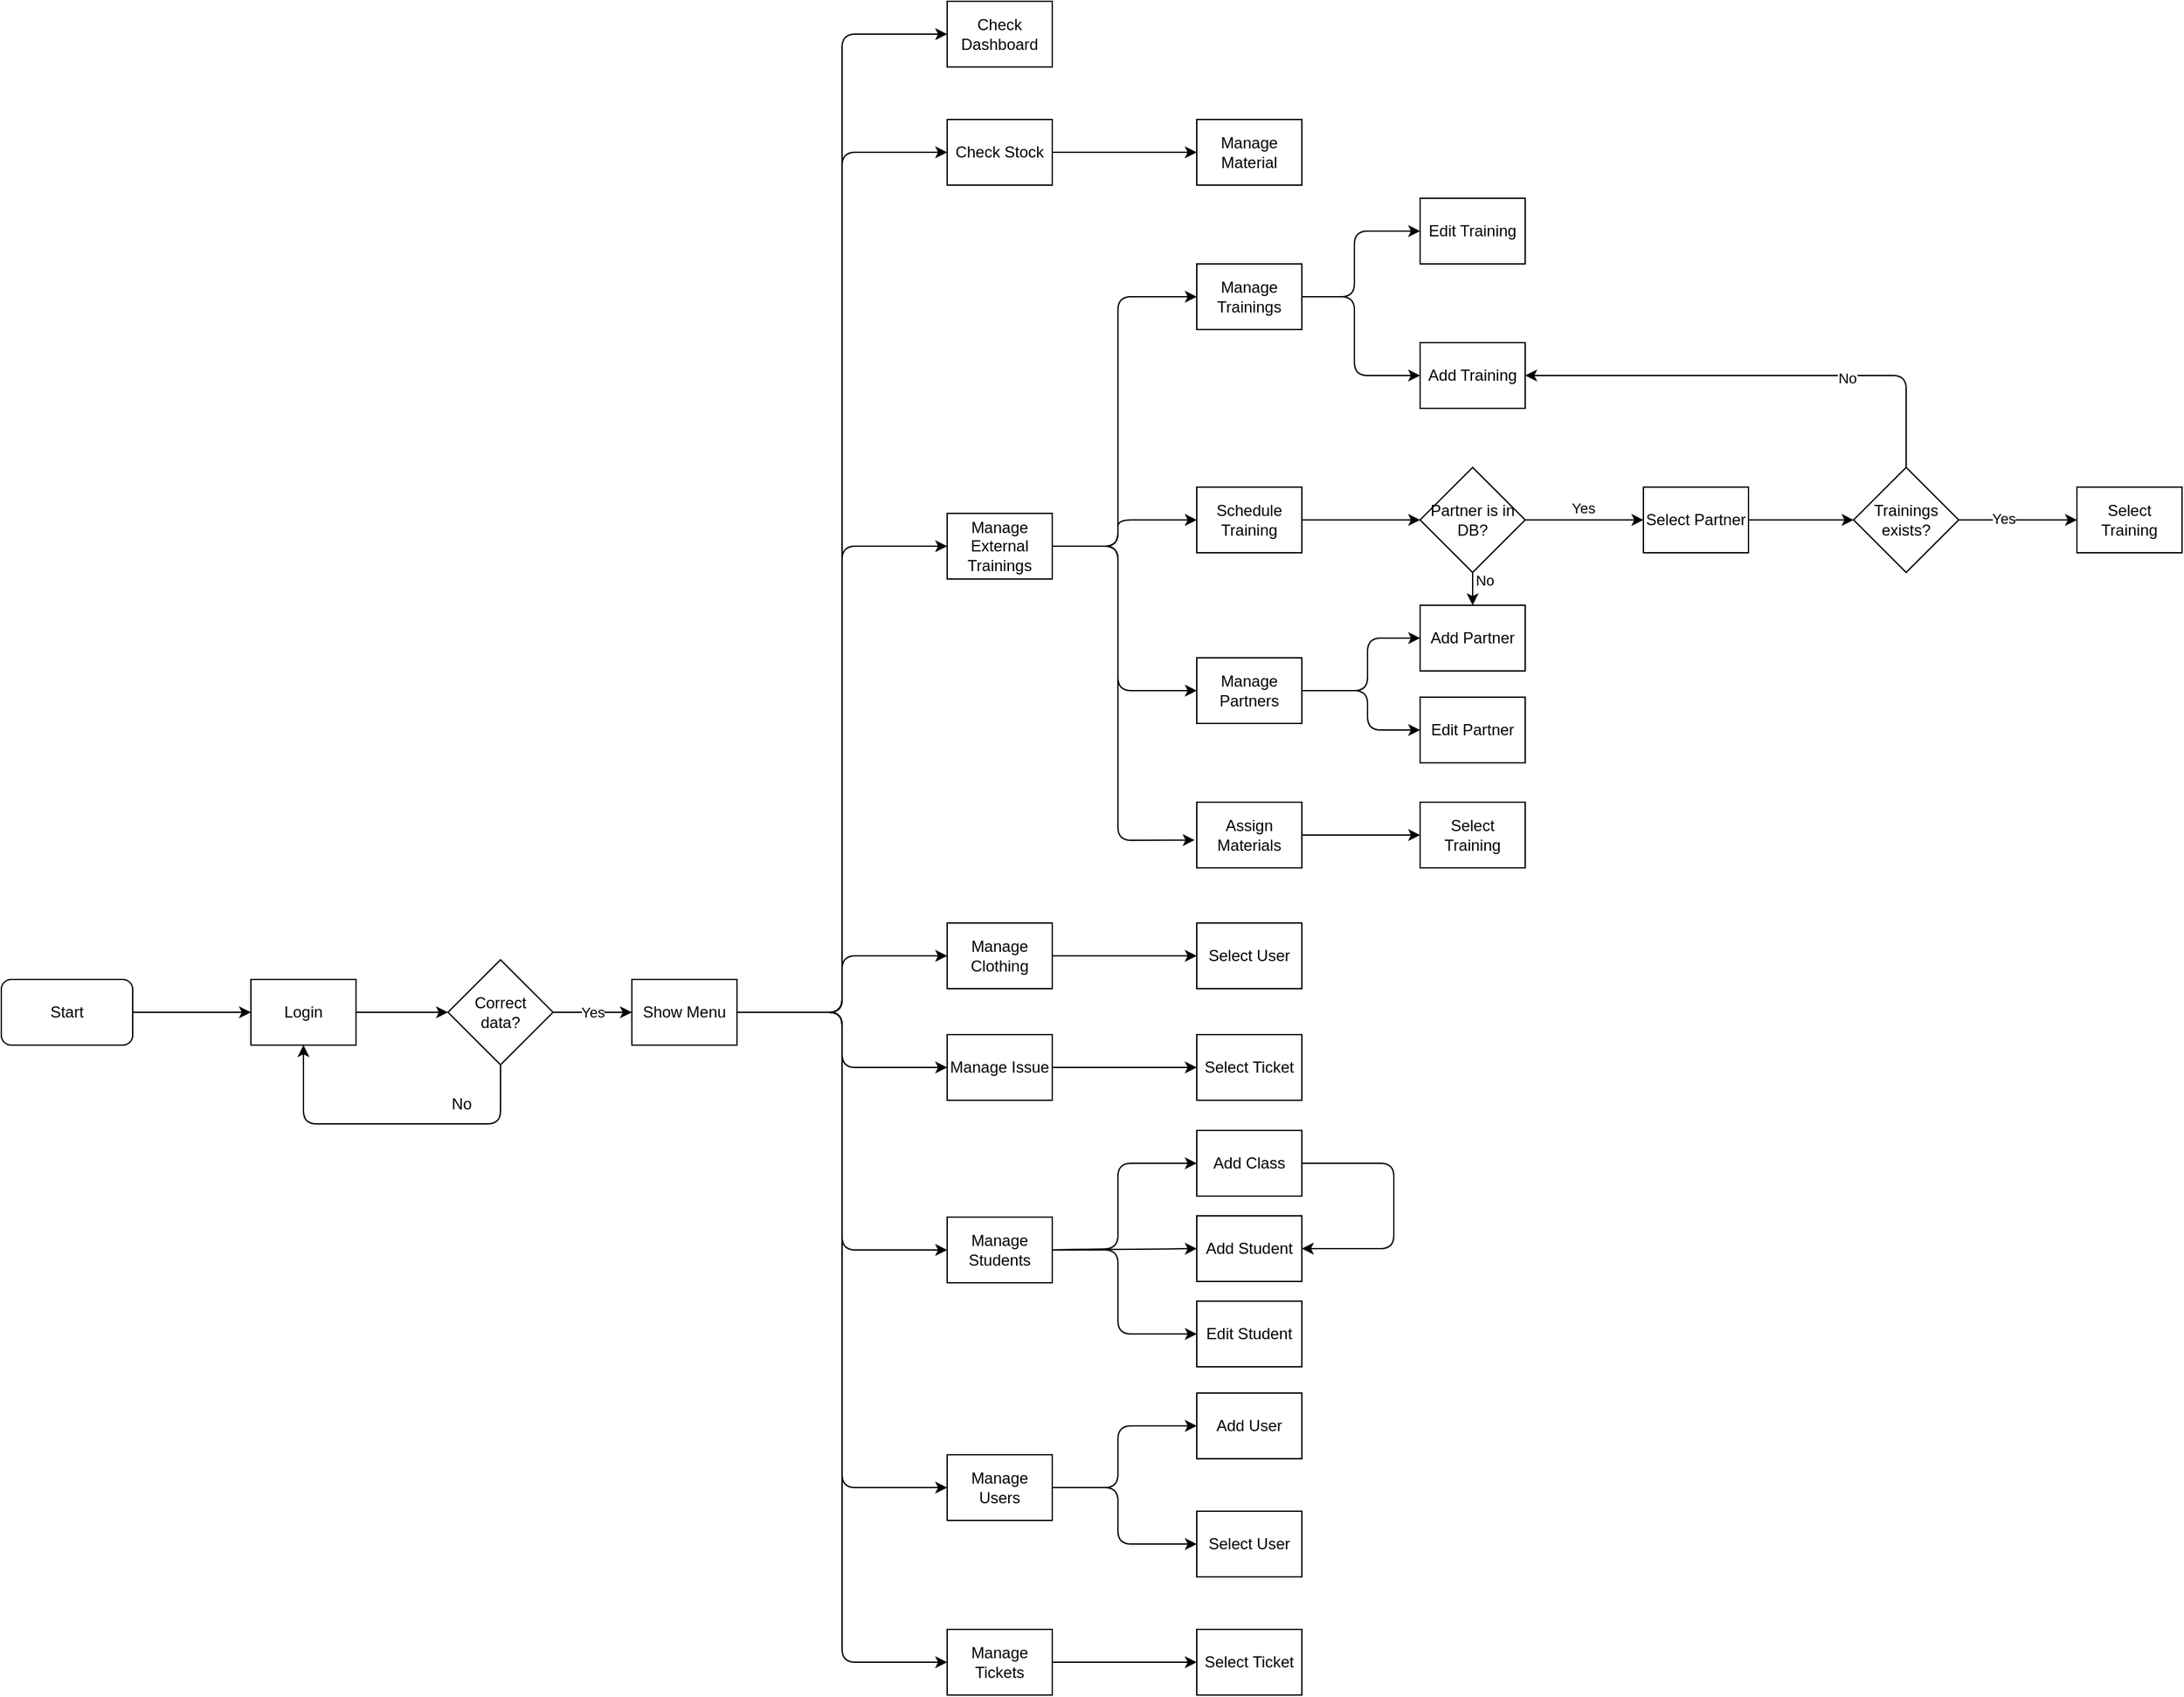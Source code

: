 <mxfile>
    <diagram id="b0YRTcxnu1cZmtQRBbmk" name="Page-1">
        <mxGraphModel dx="462" dy="1362" grid="1" gridSize="10" guides="1" tooltips="1" connect="1" arrows="1" fold="1" page="1" pageScale="1" pageWidth="850" pageHeight="1100" math="0" shadow="0">
            <root>
                <mxCell id="0"/>
                <mxCell id="1" parent="0"/>
                <mxCell id="2" style="edgeStyle=none;html=1;entryX=0;entryY=0.5;entryDx=0;entryDy=0;" parent="1" source="3" target="5" edge="1">
                    <mxGeometry relative="1" as="geometry"/>
                </mxCell>
                <mxCell id="3" value="Start" style="rounded=1;whiteSpace=wrap;html=1;" parent="1" vertex="1">
                    <mxGeometry y="345" width="100" height="50" as="geometry"/>
                </mxCell>
                <mxCell id="4" style="edgeStyle=none;html=1;entryX=0;entryY=0.5;entryDx=0;entryDy=0;" parent="1" source="5" target="8" edge="1">
                    <mxGeometry relative="1" as="geometry"/>
                </mxCell>
                <mxCell id="5" value="Login" style="rounded=0;whiteSpace=wrap;html=1;" parent="1" vertex="1">
                    <mxGeometry x="190" y="345" width="80" height="50" as="geometry"/>
                </mxCell>
                <mxCell id="6" style="edgeStyle=none;html=1;entryX=0.5;entryY=1;entryDx=0;entryDy=0;" parent="1" source="8" target="5" edge="1">
                    <mxGeometry relative="1" as="geometry">
                        <Array as="points">
                            <mxPoint x="380" y="455"/>
                            <mxPoint x="230" y="455"/>
                        </Array>
                    </mxGeometry>
                </mxCell>
                <mxCell id="7" value="Yes" style="edgeStyle=none;html=1;entryX=0;entryY=0.5;entryDx=0;entryDy=0;" parent="1" source="8" target="10" edge="1">
                    <mxGeometry relative="1" as="geometry"/>
                </mxCell>
                <mxCell id="8" value="Correct &lt;br&gt;data?" style="rhombus;whiteSpace=wrap;html=1;" parent="1" vertex="1">
                    <mxGeometry x="340" y="330" width="80" height="80" as="geometry"/>
                </mxCell>
                <mxCell id="9" value="No" style="text;html=1;align=center;verticalAlign=middle;resizable=0;points=[];autosize=1;strokeColor=none;fillColor=none;" parent="1" vertex="1">
                    <mxGeometry x="330" y="425" width="40" height="30" as="geometry"/>
                </mxCell>
                <mxCell id="20" style="edgeStyle=none;html=1;exitX=1;exitY=0.5;exitDx=0;exitDy=0;entryX=0;entryY=0.5;entryDx=0;entryDy=0;" parent="1" source="10" target="15" edge="1">
                    <mxGeometry relative="1" as="geometry">
                        <Array as="points">
                            <mxPoint x="640" y="370"/>
                            <mxPoint x="640" y="327"/>
                        </Array>
                    </mxGeometry>
                </mxCell>
                <mxCell id="22" style="edgeStyle=none;html=1;exitX=1;exitY=0.5;exitDx=0;exitDy=0;entryX=0;entryY=0.5;entryDx=0;entryDy=0;" parent="1" source="10" target="12" edge="1">
                    <mxGeometry relative="1" as="geometry">
                        <Array as="points">
                            <mxPoint x="640" y="370"/>
                            <mxPoint x="640" y="-375"/>
                        </Array>
                    </mxGeometry>
                </mxCell>
                <mxCell id="23" style="edgeStyle=none;html=1;exitX=1;exitY=0.5;exitDx=0;exitDy=0;entryX=0;entryY=0.5;entryDx=0;entryDy=0;" parent="1" source="10" target="13" edge="1">
                    <mxGeometry relative="1" as="geometry">
                        <Array as="points">
                            <mxPoint x="640" y="370"/>
                            <mxPoint x="640" y="-285"/>
                        </Array>
                    </mxGeometry>
                </mxCell>
                <mxCell id="24" style="edgeStyle=none;html=1;exitX=1;exitY=0.5;exitDx=0;exitDy=0;entryX=0;entryY=0.5;entryDx=0;entryDy=0;" parent="1" source="10" target="14" edge="1">
                    <mxGeometry relative="1" as="geometry">
                        <Array as="points">
                            <mxPoint x="640" y="370"/>
                            <mxPoint x="640" y="15"/>
                        </Array>
                    </mxGeometry>
                </mxCell>
                <mxCell id="25" style="edgeStyle=none;html=1;exitX=1;exitY=0.5;exitDx=0;exitDy=0;entryX=0;entryY=0.5;entryDx=0;entryDy=0;" parent="1" source="10" target="19" edge="1">
                    <mxGeometry relative="1" as="geometry">
                        <Array as="points">
                            <mxPoint x="640" y="370"/>
                            <mxPoint x="640" y="865"/>
                        </Array>
                    </mxGeometry>
                </mxCell>
                <mxCell id="27" style="edgeStyle=none;html=1;exitX=1;exitY=0.5;exitDx=0;exitDy=0;entryX=0;entryY=0.5;entryDx=0;entryDy=0;" parent="1" source="10" target="18" edge="1">
                    <mxGeometry relative="1" as="geometry">
                        <Array as="points">
                            <mxPoint x="640" y="370"/>
                            <mxPoint x="640" y="732"/>
                        </Array>
                    </mxGeometry>
                </mxCell>
                <mxCell id="28" style="edgeStyle=none;html=1;exitX=1;exitY=0.5;exitDx=0;exitDy=0;entryX=0;entryY=0.5;entryDx=0;entryDy=0;" parent="1" source="10" target="17" edge="1">
                    <mxGeometry relative="1" as="geometry">
                        <Array as="points">
                            <mxPoint x="640" y="370"/>
                            <mxPoint x="640" y="551"/>
                        </Array>
                    </mxGeometry>
                </mxCell>
                <mxCell id="29" style="edgeStyle=none;html=1;exitX=1;exitY=0.5;exitDx=0;exitDy=0;entryX=0;entryY=0.5;entryDx=0;entryDy=0;" parent="1" source="10" target="16" edge="1">
                    <mxGeometry relative="1" as="geometry">
                        <Array as="points">
                            <mxPoint x="640" y="370"/>
                            <mxPoint x="640" y="412"/>
                        </Array>
                    </mxGeometry>
                </mxCell>
                <mxCell id="10" value="Show Menu" style="rounded=0;whiteSpace=wrap;html=1;" parent="1" vertex="1">
                    <mxGeometry x="480" y="345" width="80" height="50" as="geometry"/>
                </mxCell>
                <mxCell id="12" value="Check Dashboard" style="rounded=0;whiteSpace=wrap;html=1;" parent="1" vertex="1">
                    <mxGeometry x="720" y="-400" width="80" height="50" as="geometry"/>
                </mxCell>
                <mxCell id="31" style="edgeStyle=none;html=1;exitX=1;exitY=0.5;exitDx=0;exitDy=0;entryX=0;entryY=0.5;entryDx=0;entryDy=0;" parent="1" source="13" target="30" edge="1">
                    <mxGeometry relative="1" as="geometry"/>
                </mxCell>
                <mxCell id="13" value="Check Stock" style="rounded=0;whiteSpace=wrap;html=1;" parent="1" vertex="1">
                    <mxGeometry x="720" y="-310" width="80" height="50" as="geometry"/>
                </mxCell>
                <mxCell id="36" style="edgeStyle=none;html=1;exitX=1;exitY=0.5;exitDx=0;exitDy=0;entryX=0;entryY=0.5;entryDx=0;entryDy=0;" parent="1" source="14" target="33" edge="1">
                    <mxGeometry relative="1" as="geometry">
                        <Array as="points">
                            <mxPoint x="850" y="15"/>
                            <mxPoint x="850" y="-175"/>
                        </Array>
                    </mxGeometry>
                </mxCell>
                <mxCell id="37" style="edgeStyle=none;html=1;exitX=1;exitY=0.5;exitDx=0;exitDy=0;entryX=0;entryY=0.5;entryDx=0;entryDy=0;" parent="1" source="14" target="32" edge="1">
                    <mxGeometry relative="1" as="geometry">
                        <Array as="points">
                            <mxPoint x="850" y="15"/>
                            <mxPoint x="850" y="-5"/>
                        </Array>
                    </mxGeometry>
                </mxCell>
                <mxCell id="38" style="edgeStyle=none;html=1;exitX=1;exitY=0.5;exitDx=0;exitDy=0;entryX=0;entryY=0.5;entryDx=0;entryDy=0;" parent="1" source="14" target="34" edge="1">
                    <mxGeometry relative="1" as="geometry">
                        <Array as="points">
                            <mxPoint x="850" y="15"/>
                            <mxPoint x="850" y="125"/>
                        </Array>
                    </mxGeometry>
                </mxCell>
                <mxCell id="39" style="edgeStyle=none;html=1;exitX=1;exitY=0.5;exitDx=0;exitDy=0;entryX=-0.02;entryY=0.577;entryDx=0;entryDy=0;entryPerimeter=0;" parent="1" source="14" target="35" edge="1">
                    <mxGeometry relative="1" as="geometry">
                        <Array as="points">
                            <mxPoint x="850" y="15"/>
                            <mxPoint x="850" y="239"/>
                        </Array>
                    </mxGeometry>
                </mxCell>
                <mxCell id="14" value="Manage External Trainings" style="rounded=0;whiteSpace=wrap;html=1;" parent="1" vertex="1">
                    <mxGeometry x="720" y="-10" width="80" height="50" as="geometry"/>
                </mxCell>
                <mxCell id="41" style="edgeStyle=none;html=1;exitX=1;exitY=0.5;exitDx=0;exitDy=0;entryX=0;entryY=0.5;entryDx=0;entryDy=0;" parent="1" source="15" target="40" edge="1">
                    <mxGeometry relative="1" as="geometry"/>
                </mxCell>
                <mxCell id="15" value="Manage Clothing&lt;span style=&quot;color: rgba(0, 0, 0, 0); font-family: monospace; font-size: 0px; text-align: start;&quot;&gt;%3CmxGraphModel%3E%3Croot%3E%3CmxCell%20id%3D%220%22%2F%3E%3CmxCell%20id%3D%221%22%20parent%3D%220%22%2F%3E%3CmxCell%20id%3D%222%22%20value%3D%22Show%20Menu%22%20style%3D%22rounded%3D0%3BwhiteSpace%3Dwrap%3Bhtml%3D1%3B%22%20vertex%3D%221%22%20parent%3D%221%22%3E%3CmxGeometry%20x%3D%22480%22%20y%3D%22345%22%20width%3D%2280%22%20height%3D%2250%22%20as%3D%22geometry%22%2F%3E%3C%2FmxCell%3E%3C%2Froot%3E%3C%2FmxGraphModel%3E&lt;/span&gt;" style="rounded=0;whiteSpace=wrap;html=1;" parent="1" vertex="1">
                    <mxGeometry x="720" y="302" width="80" height="50" as="geometry"/>
                </mxCell>
                <mxCell id="43" style="edgeStyle=none;html=1;exitX=1;exitY=0.5;exitDx=0;exitDy=0;entryX=0;entryY=0.5;entryDx=0;entryDy=0;" parent="1" source="16" target="42" edge="1">
                    <mxGeometry relative="1" as="geometry"/>
                </mxCell>
                <mxCell id="16" value="Manage Issue" style="rounded=0;whiteSpace=wrap;html=1;" parent="1" vertex="1">
                    <mxGeometry x="720" y="387" width="80" height="50" as="geometry"/>
                </mxCell>
                <mxCell id="47" style="edgeStyle=none;html=1;exitX=1;exitY=0.5;exitDx=0;exitDy=0;entryX=0;entryY=0.5;entryDx=0;entryDy=0;" parent="1" source="17" target="44" edge="1">
                    <mxGeometry relative="1" as="geometry">
                        <Array as="points">
                            <mxPoint x="850" y="550"/>
                            <mxPoint x="850" y="485"/>
                        </Array>
                    </mxGeometry>
                </mxCell>
                <mxCell id="48" style="edgeStyle=none;html=1;exitX=1;exitY=0.5;exitDx=0;exitDy=0;entryX=0;entryY=0.5;entryDx=0;entryDy=0;" parent="1" source="17" target="60" edge="1">
                    <mxGeometry relative="1" as="geometry">
                        <Array as="points">
                            <mxPoint x="850" y="551"/>
                            <mxPoint x="850" y="615"/>
                        </Array>
                    </mxGeometry>
                </mxCell>
                <mxCell id="61" style="edgeStyle=none;html=1;exitX=1;exitY=0.5;exitDx=0;exitDy=0;entryX=0;entryY=0.5;entryDx=0;entryDy=0;" parent="1" source="17" target="45" edge="1">
                    <mxGeometry relative="1" as="geometry"/>
                </mxCell>
                <mxCell id="17" value="Manage Students" style="rounded=0;whiteSpace=wrap;html=1;" parent="1" vertex="1">
                    <mxGeometry x="720" y="526" width="80" height="50" as="geometry"/>
                </mxCell>
                <mxCell id="52" style="edgeStyle=none;html=1;exitX=1;exitY=0.5;exitDx=0;exitDy=0;entryX=0;entryY=0.5;entryDx=0;entryDy=0;" parent="1" source="18" target="50" edge="1">
                    <mxGeometry relative="1" as="geometry">
                        <Array as="points">
                            <mxPoint x="850" y="732"/>
                            <mxPoint x="850" y="685"/>
                        </Array>
                    </mxGeometry>
                </mxCell>
                <mxCell id="53" style="edgeStyle=none;html=1;exitX=1;exitY=0.5;exitDx=0;exitDy=0;entryX=0;entryY=0.5;entryDx=0;entryDy=0;" parent="1" source="18" target="51" edge="1">
                    <mxGeometry relative="1" as="geometry">
                        <Array as="points">
                            <mxPoint x="850" y="732"/>
                            <mxPoint x="850" y="775"/>
                        </Array>
                    </mxGeometry>
                </mxCell>
                <mxCell id="18" value="Manage Users" style="rounded=0;whiteSpace=wrap;html=1;" parent="1" vertex="1">
                    <mxGeometry x="720" y="707" width="80" height="50" as="geometry"/>
                </mxCell>
                <mxCell id="55" value="" style="edgeStyle=none;html=1;" parent="1" source="19" target="54" edge="1">
                    <mxGeometry relative="1" as="geometry"/>
                </mxCell>
                <mxCell id="19" value="Manage Tickets" style="rounded=0;whiteSpace=wrap;html=1;" parent="1" vertex="1">
                    <mxGeometry x="720" y="840" width="80" height="50" as="geometry"/>
                </mxCell>
                <mxCell id="30" value="Manage Material" style="rounded=0;whiteSpace=wrap;html=1;" parent="1" vertex="1">
                    <mxGeometry x="910" y="-310" width="80" height="50" as="geometry"/>
                </mxCell>
                <mxCell id="70" value="" style="edgeStyle=none;html=1;" parent="1" source="32" target="69" edge="1">
                    <mxGeometry relative="1" as="geometry"/>
                </mxCell>
                <mxCell id="32" value="Schedule Training" style="rounded=0;whiteSpace=wrap;html=1;" parent="1" vertex="1">
                    <mxGeometry x="910" y="-30" width="80" height="50" as="geometry"/>
                </mxCell>
                <mxCell id="57" value="" style="edgeStyle=none;html=1;exitX=1;exitY=0.5;exitDx=0;exitDy=0;" parent="1" source="33" target="56" edge="1">
                    <mxGeometry relative="1" as="geometry">
                        <Array as="points">
                            <mxPoint x="1030" y="-175"/>
                            <mxPoint x="1030" y="-225"/>
                        </Array>
                    </mxGeometry>
                </mxCell>
                <mxCell id="78" style="edgeStyle=none;html=1;exitX=1;exitY=0.5;exitDx=0;exitDy=0;entryX=0;entryY=0.5;entryDx=0;entryDy=0;" edge="1" parent="1" source="33" target="77">
                    <mxGeometry relative="1" as="geometry">
                        <Array as="points">
                            <mxPoint x="1030" y="-175"/>
                            <mxPoint x="1030" y="-115"/>
                        </Array>
                    </mxGeometry>
                </mxCell>
                <mxCell id="33" value="Manage Trainings" style="rounded=0;whiteSpace=wrap;html=1;" parent="1" vertex="1">
                    <mxGeometry x="910" y="-200" width="80" height="50" as="geometry"/>
                </mxCell>
                <mxCell id="62" style="edgeStyle=none;html=1;exitX=1;exitY=0.5;exitDx=0;exitDy=0;entryX=0;entryY=0.5;entryDx=0;entryDy=0;" parent="1" source="34" target="58" edge="1">
                    <mxGeometry relative="1" as="geometry">
                        <Array as="points">
                            <mxPoint x="1040" y="125"/>
                            <mxPoint x="1040" y="85"/>
                        </Array>
                    </mxGeometry>
                </mxCell>
                <mxCell id="63" style="edgeStyle=none;html=1;exitX=1;exitY=0.5;exitDx=0;exitDy=0;entryX=0;entryY=0.5;entryDx=0;entryDy=0;" parent="1" source="34" target="59" edge="1">
                    <mxGeometry relative="1" as="geometry">
                        <Array as="points">
                            <mxPoint x="1040" y="125"/>
                            <mxPoint x="1040" y="155"/>
                        </Array>
                    </mxGeometry>
                </mxCell>
                <mxCell id="34" value="Manage Partners" style="rounded=0;whiteSpace=wrap;html=1;" parent="1" vertex="1">
                    <mxGeometry x="910" y="100" width="80" height="50" as="geometry"/>
                </mxCell>
                <mxCell id="65" value="" style="edgeStyle=none;html=1;" parent="1" source="35" target="64" edge="1">
                    <mxGeometry relative="1" as="geometry"/>
                </mxCell>
                <mxCell id="35" value="Assign Materials" style="rounded=0;whiteSpace=wrap;html=1;" parent="1" vertex="1">
                    <mxGeometry x="910" y="210" width="80" height="50" as="geometry"/>
                </mxCell>
                <mxCell id="40" value="Select User" style="rounded=0;whiteSpace=wrap;html=1;" parent="1" vertex="1">
                    <mxGeometry x="910" y="302" width="80" height="50" as="geometry"/>
                </mxCell>
                <mxCell id="42" value="Select Ticket" style="rounded=0;whiteSpace=wrap;html=1;" parent="1" vertex="1">
                    <mxGeometry x="910" y="387" width="80" height="50" as="geometry"/>
                </mxCell>
                <mxCell id="49" style="edgeStyle=none;html=1;exitX=1;exitY=0.5;exitDx=0;exitDy=0;entryX=1;entryY=0.5;entryDx=0;entryDy=0;" parent="1" source="44" target="45" edge="1">
                    <mxGeometry relative="1" as="geometry">
                        <mxPoint x="1050" y="540" as="targetPoint"/>
                        <Array as="points">
                            <mxPoint x="1060" y="485"/>
                            <mxPoint x="1060" y="550"/>
                        </Array>
                    </mxGeometry>
                </mxCell>
                <mxCell id="44" value="Add Class" style="rounded=0;whiteSpace=wrap;html=1;" parent="1" vertex="1">
                    <mxGeometry x="910" y="460" width="80" height="50" as="geometry"/>
                </mxCell>
                <mxCell id="45" value="Add Student" style="rounded=0;whiteSpace=wrap;html=1;" parent="1" vertex="1">
                    <mxGeometry x="910" y="525" width="80" height="50" as="geometry"/>
                </mxCell>
                <mxCell id="50" value="Add User" style="rounded=0;whiteSpace=wrap;html=1;" parent="1" vertex="1">
                    <mxGeometry x="910" y="660" width="80" height="50" as="geometry"/>
                </mxCell>
                <mxCell id="51" value="Select User" style="rounded=0;whiteSpace=wrap;html=1;" parent="1" vertex="1">
                    <mxGeometry x="910" y="750" width="80" height="50" as="geometry"/>
                </mxCell>
                <mxCell id="54" value="Select Ticket" style="rounded=0;whiteSpace=wrap;html=1;" parent="1" vertex="1">
                    <mxGeometry x="910" y="840" width="80" height="50" as="geometry"/>
                </mxCell>
                <mxCell id="56" value="Edit Training" style="rounded=0;whiteSpace=wrap;html=1;" parent="1" vertex="1">
                    <mxGeometry x="1080" y="-250" width="80" height="50" as="geometry"/>
                </mxCell>
                <mxCell id="58" value="Add Partner" style="rounded=0;whiteSpace=wrap;html=1;" parent="1" vertex="1">
                    <mxGeometry x="1080" y="60" width="80" height="50" as="geometry"/>
                </mxCell>
                <mxCell id="59" value="Edit Partner" style="rounded=0;whiteSpace=wrap;html=1;" parent="1" vertex="1">
                    <mxGeometry x="1080" y="130" width="80" height="50" as="geometry"/>
                </mxCell>
                <mxCell id="60" value="Edit Student" style="rounded=0;whiteSpace=wrap;html=1;" parent="1" vertex="1">
                    <mxGeometry x="910" y="590" width="80" height="50" as="geometry"/>
                </mxCell>
                <mxCell id="64" value="Select Training" style="rounded=0;whiteSpace=wrap;html=1;" parent="1" vertex="1">
                    <mxGeometry x="1080" y="210" width="80" height="50" as="geometry"/>
                </mxCell>
                <mxCell id="72" value="" style="edgeStyle=none;html=1;" parent="1" source="69" target="71" edge="1">
                    <mxGeometry relative="1" as="geometry"/>
                </mxCell>
                <mxCell id="73" value="Yes" style="edgeLabel;html=1;align=center;verticalAlign=middle;resizable=0;points=[];" parent="72" vertex="1" connectable="0">
                    <mxGeometry x="0.334" y="-1" relative="1" as="geometry">
                        <mxPoint x="-16" y="-10" as="offset"/>
                    </mxGeometry>
                </mxCell>
                <mxCell id="75" style="edgeStyle=none;html=1;exitX=0.5;exitY=1;exitDx=0;exitDy=0;entryX=0.5;entryY=0;entryDx=0;entryDy=0;" parent="1" source="69" target="58" edge="1">
                    <mxGeometry relative="1" as="geometry"/>
                </mxCell>
                <mxCell id="76" value="No" style="edgeLabel;html=1;align=center;verticalAlign=middle;resizable=0;points=[];" parent="75" vertex="1" connectable="0">
                    <mxGeometry x="-0.52" relative="1" as="geometry">
                        <mxPoint x="9" as="offset"/>
                    </mxGeometry>
                </mxCell>
                <mxCell id="69" value="Partner is in DB?" style="rhombus;whiteSpace=wrap;html=1;rounded=0;" parent="1" vertex="1">
                    <mxGeometry x="1080" y="-45" width="80" height="80" as="geometry"/>
                </mxCell>
                <mxCell id="80" value="" style="edgeStyle=none;html=1;" edge="1" parent="1" source="71" target="79">
                    <mxGeometry relative="1" as="geometry"/>
                </mxCell>
                <mxCell id="71" value="Select Partner" style="rounded=0;whiteSpace=wrap;html=1;" parent="1" vertex="1">
                    <mxGeometry x="1250" y="-30" width="80" height="50" as="geometry"/>
                </mxCell>
                <mxCell id="77" value="Add Training" style="rounded=0;whiteSpace=wrap;html=1;" vertex="1" parent="1">
                    <mxGeometry x="1080" y="-140" width="80" height="50" as="geometry"/>
                </mxCell>
                <mxCell id="84" value="" style="edgeStyle=none;html=1;" edge="1" parent="1" source="79" target="83">
                    <mxGeometry relative="1" as="geometry"/>
                </mxCell>
                <mxCell id="85" value="Yes" style="edgeLabel;html=1;align=center;verticalAlign=middle;resizable=0;points=[];" vertex="1" connectable="0" parent="84">
                    <mxGeometry x="-0.26" y="1" relative="1" as="geometry">
                        <mxPoint as="offset"/>
                    </mxGeometry>
                </mxCell>
                <mxCell id="86" style="edgeStyle=none;html=1;exitX=0.5;exitY=0;exitDx=0;exitDy=0;entryX=1;entryY=0.5;entryDx=0;entryDy=0;" edge="1" parent="1" source="79" target="77">
                    <mxGeometry relative="1" as="geometry">
                        <Array as="points">
                            <mxPoint x="1450" y="-115"/>
                        </Array>
                    </mxGeometry>
                </mxCell>
                <mxCell id="87" value="No" style="edgeLabel;html=1;align=center;verticalAlign=middle;resizable=0;points=[];" vertex="1" connectable="0" parent="86">
                    <mxGeometry x="-0.357" y="2" relative="1" as="geometry">
                        <mxPoint as="offset"/>
                    </mxGeometry>
                </mxCell>
                <mxCell id="79" value="Trainings exists?" style="rhombus;whiteSpace=wrap;html=1;rounded=0;" vertex="1" parent="1">
                    <mxGeometry x="1410" y="-45" width="80" height="80" as="geometry"/>
                </mxCell>
                <mxCell id="83" value="Select Training" style="rounded=0;whiteSpace=wrap;html=1;" vertex="1" parent="1">
                    <mxGeometry x="1580" y="-30" width="80" height="50" as="geometry"/>
                </mxCell>
            </root>
        </mxGraphModel>
    </diagram>
</mxfile>